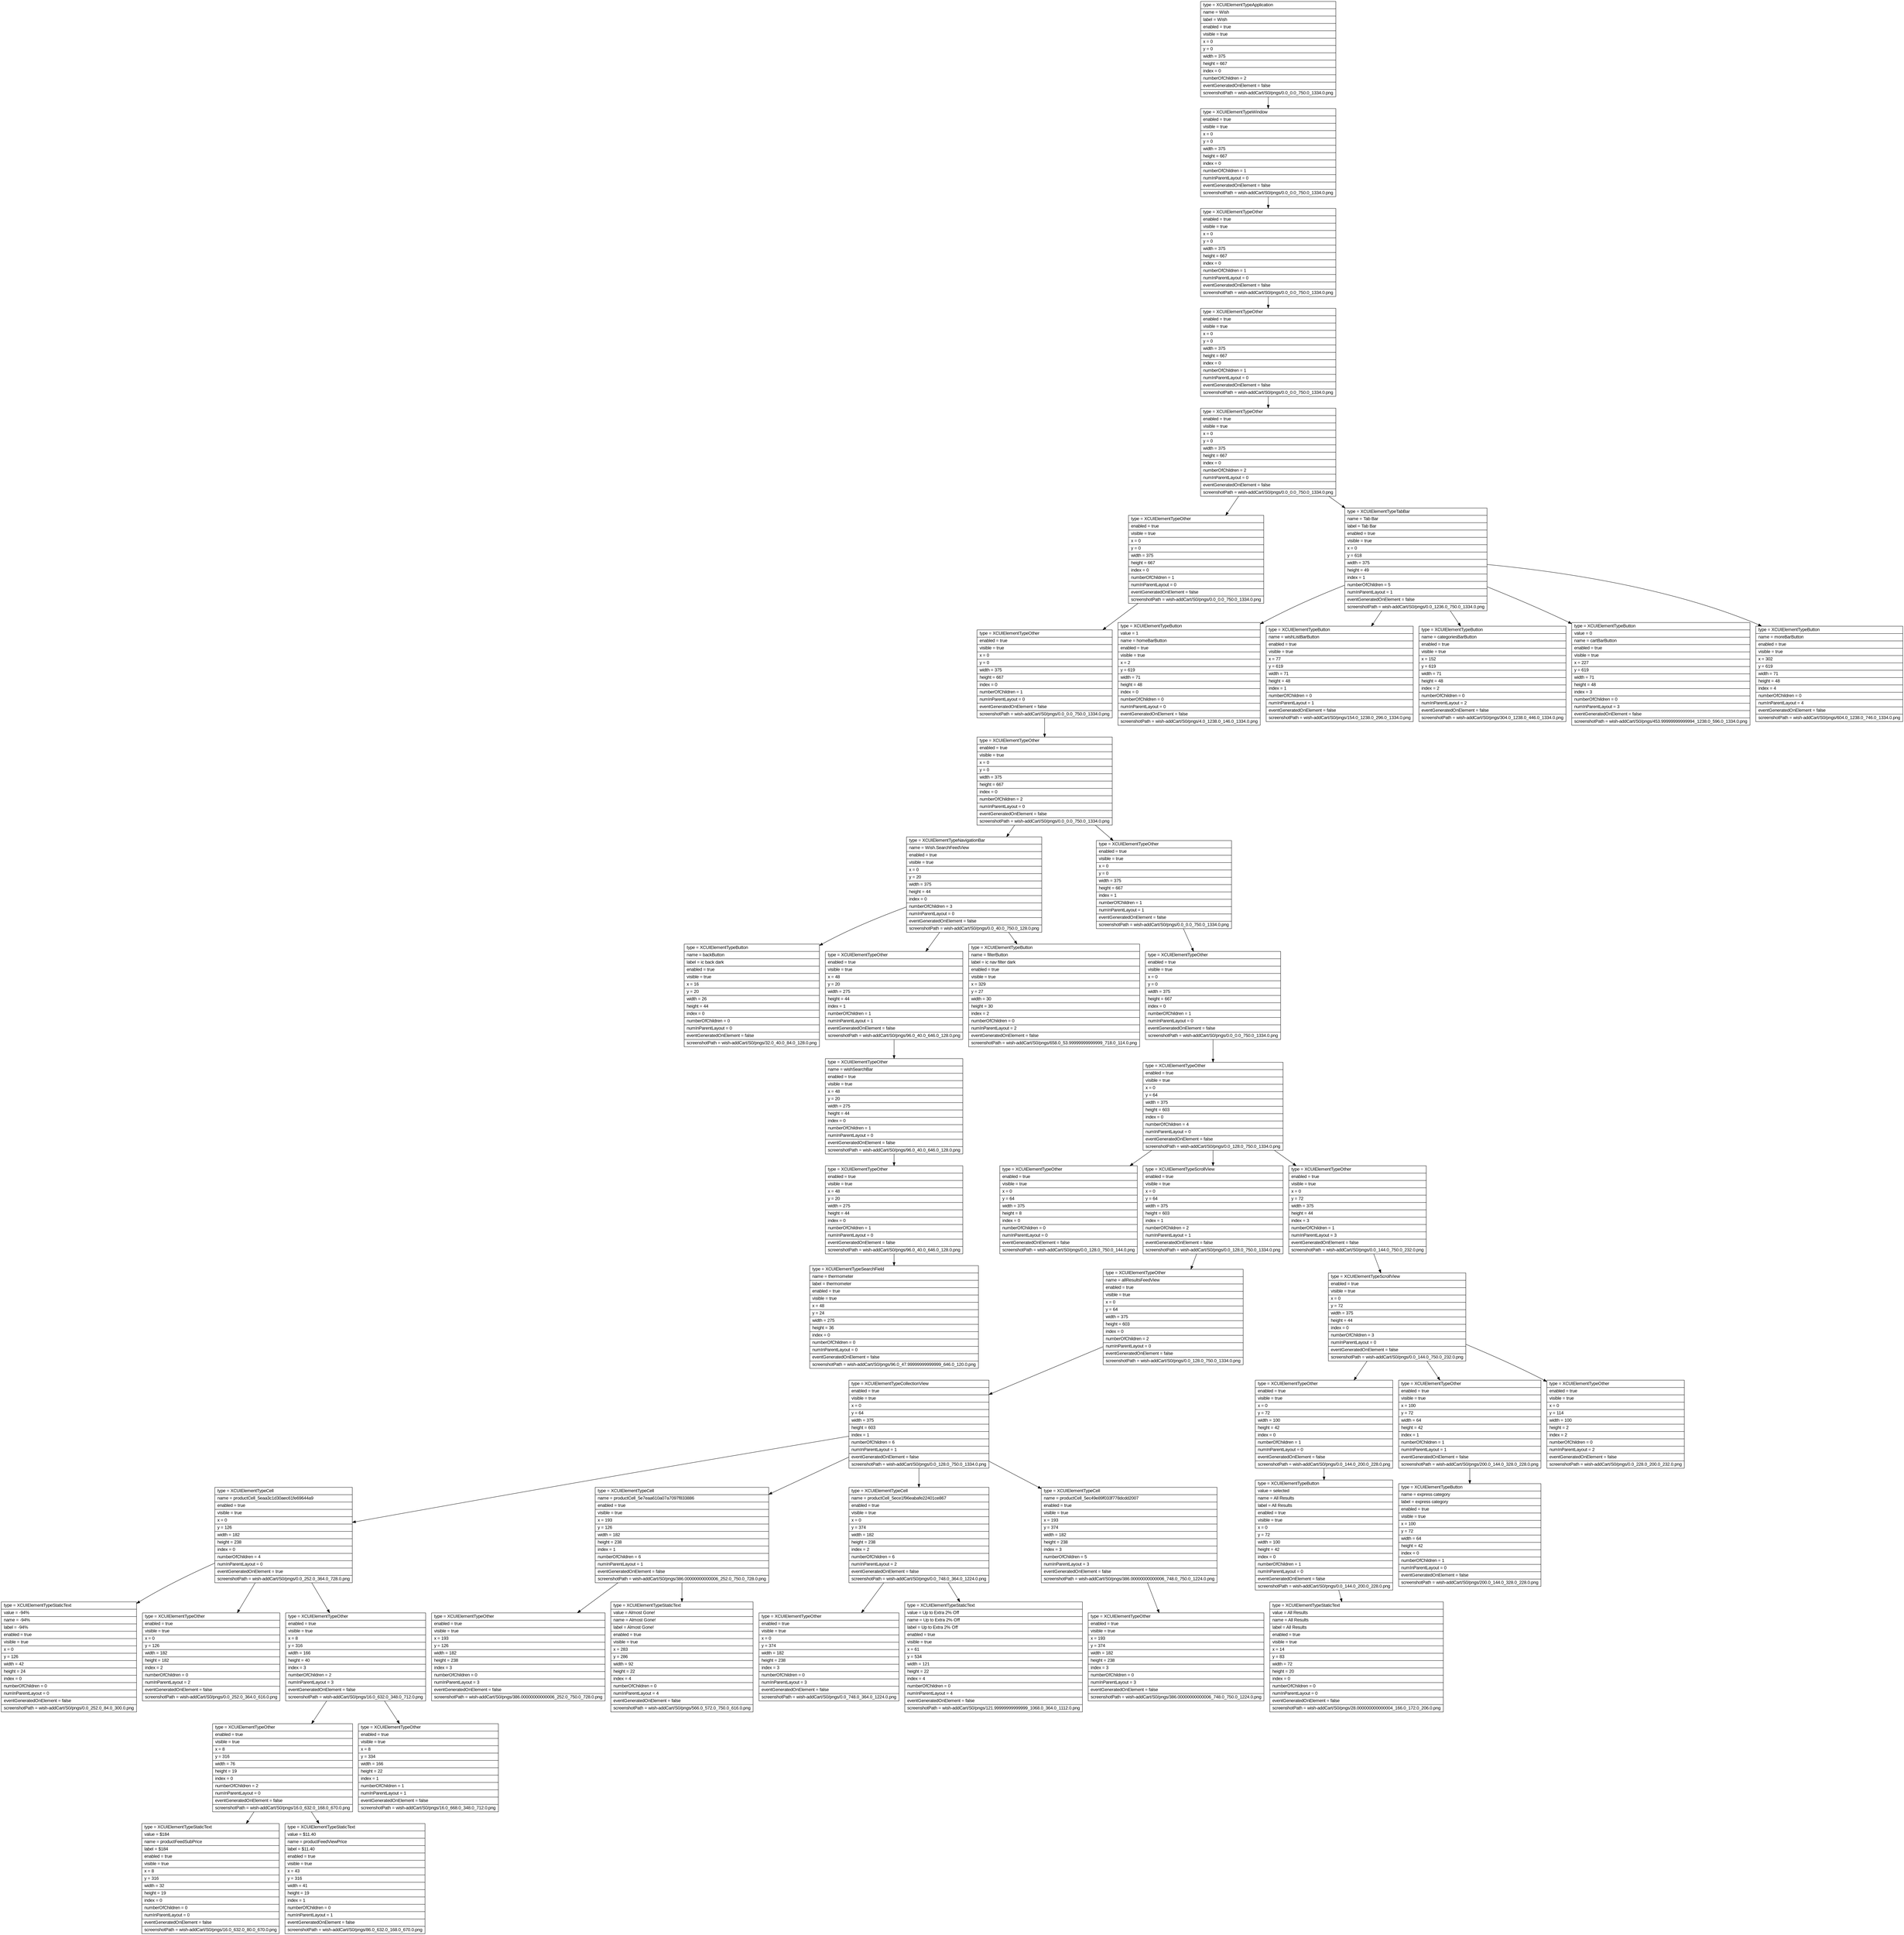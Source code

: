 digraph Layout {

	node [shape=record fontname=Arial];

	0	[label="{type = XCUIElementTypeApplication\l|name = Wish\l|label = Wish\l|enabled = true\l|visible = true\l|x = 0\l|y = 0\l|width = 375\l|height = 667\l|index = 0\l|numberOfChildren = 2\l|eventGeneratedOnElement = false \l|screenshotPath = wish-addCart/S0/pngs/0.0_0.0_750.0_1334.0.png\l}"]
	1	[label="{type = XCUIElementTypeWindow\l|enabled = true\l|visible = true\l|x = 0\l|y = 0\l|width = 375\l|height = 667\l|index = 0\l|numberOfChildren = 1\l|numInParentLayout = 0\l|eventGeneratedOnElement = false \l|screenshotPath = wish-addCart/S0/pngs/0.0_0.0_750.0_1334.0.png\l}"]
	2	[label="{type = XCUIElementTypeOther\l|enabled = true\l|visible = true\l|x = 0\l|y = 0\l|width = 375\l|height = 667\l|index = 0\l|numberOfChildren = 1\l|numInParentLayout = 0\l|eventGeneratedOnElement = false \l|screenshotPath = wish-addCart/S0/pngs/0.0_0.0_750.0_1334.0.png\l}"]
	3	[label="{type = XCUIElementTypeOther\l|enabled = true\l|visible = true\l|x = 0\l|y = 0\l|width = 375\l|height = 667\l|index = 0\l|numberOfChildren = 1\l|numInParentLayout = 0\l|eventGeneratedOnElement = false \l|screenshotPath = wish-addCart/S0/pngs/0.0_0.0_750.0_1334.0.png\l}"]
	4	[label="{type = XCUIElementTypeOther\l|enabled = true\l|visible = true\l|x = 0\l|y = 0\l|width = 375\l|height = 667\l|index = 0\l|numberOfChildren = 2\l|numInParentLayout = 0\l|eventGeneratedOnElement = false \l|screenshotPath = wish-addCart/S0/pngs/0.0_0.0_750.0_1334.0.png\l}"]
	5	[label="{type = XCUIElementTypeOther\l|enabled = true\l|visible = true\l|x = 0\l|y = 0\l|width = 375\l|height = 667\l|index = 0\l|numberOfChildren = 1\l|numInParentLayout = 0\l|eventGeneratedOnElement = false \l|screenshotPath = wish-addCart/S0/pngs/0.0_0.0_750.0_1334.0.png\l}"]
	6	[label="{type = XCUIElementTypeTabBar\l|name = Tab Bar\l|label = Tab Bar\l|enabled = true\l|visible = true\l|x = 0\l|y = 618\l|width = 375\l|height = 49\l|index = 1\l|numberOfChildren = 5\l|numInParentLayout = 1\l|eventGeneratedOnElement = false \l|screenshotPath = wish-addCart/S0/pngs/0.0_1236.0_750.0_1334.0.png\l}"]
	7	[label="{type = XCUIElementTypeOther\l|enabled = true\l|visible = true\l|x = 0\l|y = 0\l|width = 375\l|height = 667\l|index = 0\l|numberOfChildren = 1\l|numInParentLayout = 0\l|eventGeneratedOnElement = false \l|screenshotPath = wish-addCart/S0/pngs/0.0_0.0_750.0_1334.0.png\l}"]
	8	[label="{type = XCUIElementTypeButton\l|value = 1\l|name = homeBarButton\l|enabled = true\l|visible = true\l|x = 2\l|y = 619\l|width = 71\l|height = 48\l|index = 0\l|numberOfChildren = 0\l|numInParentLayout = 0\l|eventGeneratedOnElement = false \l|screenshotPath = wish-addCart/S0/pngs/4.0_1238.0_146.0_1334.0.png\l}"]
	9	[label="{type = XCUIElementTypeButton\l|name = wishListBarButton\l|enabled = true\l|visible = true\l|x = 77\l|y = 619\l|width = 71\l|height = 48\l|index = 1\l|numberOfChildren = 0\l|numInParentLayout = 1\l|eventGeneratedOnElement = false \l|screenshotPath = wish-addCart/S0/pngs/154.0_1238.0_296.0_1334.0.png\l}"]
	10	[label="{type = XCUIElementTypeButton\l|name = categoriesBarButton\l|enabled = true\l|visible = true\l|x = 152\l|y = 619\l|width = 71\l|height = 48\l|index = 2\l|numberOfChildren = 0\l|numInParentLayout = 2\l|eventGeneratedOnElement = false \l|screenshotPath = wish-addCart/S0/pngs/304.0_1238.0_446.0_1334.0.png\l}"]
	11	[label="{type = XCUIElementTypeButton\l|value = 0\l|name = cartBarButton\l|enabled = true\l|visible = true\l|x = 227\l|y = 619\l|width = 71\l|height = 48\l|index = 3\l|numberOfChildren = 0\l|numInParentLayout = 3\l|eventGeneratedOnElement = false \l|screenshotPath = wish-addCart/S0/pngs/453.99999999999994_1238.0_596.0_1334.0.png\l}"]
	12	[label="{type = XCUIElementTypeButton\l|name = moreBarButton\l|enabled = true\l|visible = true\l|x = 302\l|y = 619\l|width = 71\l|height = 48\l|index = 4\l|numberOfChildren = 0\l|numInParentLayout = 4\l|eventGeneratedOnElement = false \l|screenshotPath = wish-addCart/S0/pngs/604.0_1238.0_746.0_1334.0.png\l}"]
	13	[label="{type = XCUIElementTypeOther\l|enabled = true\l|visible = true\l|x = 0\l|y = 0\l|width = 375\l|height = 667\l|index = 0\l|numberOfChildren = 2\l|numInParentLayout = 0\l|eventGeneratedOnElement = false \l|screenshotPath = wish-addCart/S0/pngs/0.0_0.0_750.0_1334.0.png\l}"]
	14	[label="{type = XCUIElementTypeNavigationBar\l|name = Wish.SearchFeedView\l|enabled = true\l|visible = true\l|x = 0\l|y = 20\l|width = 375\l|height = 44\l|index = 0\l|numberOfChildren = 3\l|numInParentLayout = 0\l|eventGeneratedOnElement = false \l|screenshotPath = wish-addCart/S0/pngs/0.0_40.0_750.0_128.0.png\l}"]
	15	[label="{type = XCUIElementTypeOther\l|enabled = true\l|visible = true\l|x = 0\l|y = 0\l|width = 375\l|height = 667\l|index = 1\l|numberOfChildren = 1\l|numInParentLayout = 1\l|eventGeneratedOnElement = false \l|screenshotPath = wish-addCart/S0/pngs/0.0_0.0_750.0_1334.0.png\l}"]
	16	[label="{type = XCUIElementTypeButton\l|name = backButton\l|label = ic back dark\l|enabled = true\l|visible = true\l|x = 16\l|y = 20\l|width = 26\l|height = 44\l|index = 0\l|numberOfChildren = 0\l|numInParentLayout = 0\l|eventGeneratedOnElement = false \l|screenshotPath = wish-addCart/S0/pngs/32.0_40.0_84.0_128.0.png\l}"]
	17	[label="{type = XCUIElementTypeOther\l|enabled = true\l|visible = true\l|x = 48\l|y = 20\l|width = 275\l|height = 44\l|index = 1\l|numberOfChildren = 1\l|numInParentLayout = 1\l|eventGeneratedOnElement = false \l|screenshotPath = wish-addCart/S0/pngs/96.0_40.0_646.0_128.0.png\l}"]
	18	[label="{type = XCUIElementTypeButton\l|name = filterButton\l|label = ic nav filter dark\l|enabled = true\l|visible = true\l|x = 329\l|y = 27\l|width = 30\l|height = 30\l|index = 2\l|numberOfChildren = 0\l|numInParentLayout = 2\l|eventGeneratedOnElement = false \l|screenshotPath = wish-addCart/S0/pngs/658.0_53.99999999999999_718.0_114.0.png\l}"]
	19	[label="{type = XCUIElementTypeOther\l|enabled = true\l|visible = true\l|x = 0\l|y = 0\l|width = 375\l|height = 667\l|index = 0\l|numberOfChildren = 1\l|numInParentLayout = 0\l|eventGeneratedOnElement = false \l|screenshotPath = wish-addCart/S0/pngs/0.0_0.0_750.0_1334.0.png\l}"]
	20	[label="{type = XCUIElementTypeOther\l|name = wishSearchBar\l|enabled = true\l|visible = true\l|x = 48\l|y = 20\l|width = 275\l|height = 44\l|index = 0\l|numberOfChildren = 1\l|numInParentLayout = 0\l|eventGeneratedOnElement = false \l|screenshotPath = wish-addCart/S0/pngs/96.0_40.0_646.0_128.0.png\l}"]
	21	[label="{type = XCUIElementTypeOther\l|enabled = true\l|visible = true\l|x = 0\l|y = 64\l|width = 375\l|height = 603\l|index = 0\l|numberOfChildren = 4\l|numInParentLayout = 0\l|eventGeneratedOnElement = false \l|screenshotPath = wish-addCart/S0/pngs/0.0_128.0_750.0_1334.0.png\l}"]
	22	[label="{type = XCUIElementTypeOther\l|enabled = true\l|visible = true\l|x = 48\l|y = 20\l|width = 275\l|height = 44\l|index = 0\l|numberOfChildren = 1\l|numInParentLayout = 0\l|eventGeneratedOnElement = false \l|screenshotPath = wish-addCart/S0/pngs/96.0_40.0_646.0_128.0.png\l}"]
	23	[label="{type = XCUIElementTypeOther\l|enabled = true\l|visible = true\l|x = 0\l|y = 64\l|width = 375\l|height = 8\l|index = 0\l|numberOfChildren = 0\l|numInParentLayout = 0\l|eventGeneratedOnElement = false \l|screenshotPath = wish-addCart/S0/pngs/0.0_128.0_750.0_144.0.png\l}"]
	24	[label="{type = XCUIElementTypeScrollView\l|enabled = true\l|visible = true\l|x = 0\l|y = 64\l|width = 375\l|height = 603\l|index = 1\l|numberOfChildren = 2\l|numInParentLayout = 1\l|eventGeneratedOnElement = false \l|screenshotPath = wish-addCart/S0/pngs/0.0_128.0_750.0_1334.0.png\l}"]
	25	[label="{type = XCUIElementTypeOther\l|enabled = true\l|visible = true\l|x = 0\l|y = 72\l|width = 375\l|height = 44\l|index = 3\l|numberOfChildren = 1\l|numInParentLayout = 3\l|eventGeneratedOnElement = false \l|screenshotPath = wish-addCart/S0/pngs/0.0_144.0_750.0_232.0.png\l}"]
	26	[label="{type = XCUIElementTypeSearchField\l|name = thermometer\l|label = thermometer\l|enabled = true\l|visible = true\l|x = 48\l|y = 24\l|width = 275\l|height = 36\l|index = 0\l|numberOfChildren = 0\l|numInParentLayout = 0\l|eventGeneratedOnElement = false \l|screenshotPath = wish-addCart/S0/pngs/96.0_47.99999999999999_646.0_120.0.png\l}"]
	27	[label="{type = XCUIElementTypeOther\l|name = allResultsFeedView\l|enabled = true\l|visible = true\l|x = 0\l|y = 64\l|width = 375\l|height = 603\l|index = 0\l|numberOfChildren = 2\l|numInParentLayout = 0\l|eventGeneratedOnElement = false \l|screenshotPath = wish-addCart/S0/pngs/0.0_128.0_750.0_1334.0.png\l}"]
	28	[label="{type = XCUIElementTypeScrollView\l|enabled = true\l|visible = true\l|x = 0\l|y = 72\l|width = 375\l|height = 44\l|index = 0\l|numberOfChildren = 3\l|numInParentLayout = 0\l|eventGeneratedOnElement = false \l|screenshotPath = wish-addCart/S0/pngs/0.0_144.0_750.0_232.0.png\l}"]
	29	[label="{type = XCUIElementTypeCollectionView\l|enabled = true\l|visible = true\l|x = 0\l|y = 64\l|width = 375\l|height = 603\l|index = 1\l|numberOfChildren = 6\l|numInParentLayout = 1\l|eventGeneratedOnElement = false \l|screenshotPath = wish-addCart/S0/pngs/0.0_128.0_750.0_1334.0.png\l}"]
	30	[label="{type = XCUIElementTypeOther\l|enabled = true\l|visible = true\l|x = 0\l|y = 72\l|width = 100\l|height = 42\l|index = 0\l|numberOfChildren = 1\l|numInParentLayout = 0\l|eventGeneratedOnElement = false \l|screenshotPath = wish-addCart/S0/pngs/0.0_144.0_200.0_228.0.png\l}"]
	31	[label="{type = XCUIElementTypeOther\l|enabled = true\l|visible = true\l|x = 100\l|y = 72\l|width = 64\l|height = 42\l|index = 1\l|numberOfChildren = 1\l|numInParentLayout = 1\l|eventGeneratedOnElement = false \l|screenshotPath = wish-addCart/S0/pngs/200.0_144.0_328.0_228.0.png\l}"]
	32	[label="{type = XCUIElementTypeOther\l|enabled = true\l|visible = true\l|x = 0\l|y = 114\l|width = 100\l|height = 2\l|index = 2\l|numberOfChildren = 0\l|numInParentLayout = 2\l|eventGeneratedOnElement = false \l|screenshotPath = wish-addCart/S0/pngs/0.0_228.0_200.0_232.0.png\l}"]
	33	[label="{type = XCUIElementTypeCell\l|name = productCell_5eaa3c1d30aec61fe69644a9\l|enabled = true\l|visible = true\l|x = 0\l|y = 126\l|width = 182\l|height = 238\l|index = 0\l|numberOfChildren = 4\l|numInParentLayout = 0\l|eventGeneratedOnElement = true \l|screenshotPath = wish-addCart/S0/pngs/0.0_252.0_364.0_728.0.png\l}"]
	34	[label="{type = XCUIElementTypeCell\l|name = productCell_5e7eaa610a07a7097f833886\l|enabled = true\l|visible = true\l|x = 193\l|y = 126\l|width = 182\l|height = 238\l|index = 1\l|numberOfChildren = 6\l|numInParentLayout = 1\l|eventGeneratedOnElement = false \l|screenshotPath = wish-addCart/S0/pngs/386.00000000000006_252.0_750.0_728.0.png\l}"]
	35	[label="{type = XCUIElementTypeCell\l|name = productCell_5ece1f96eabafe22401ce867\l|enabled = true\l|visible = true\l|x = 0\l|y = 374\l|width = 182\l|height = 238\l|index = 2\l|numberOfChildren = 6\l|numInParentLayout = 2\l|eventGeneratedOnElement = false \l|screenshotPath = wish-addCart/S0/pngs/0.0_748.0_364.0_1224.0.png\l}"]
	36	[label="{type = XCUIElementTypeCell\l|name = productCell_5ec49e89f033f778dcdd2007\l|enabled = true\l|visible = true\l|x = 193\l|y = 374\l|width = 182\l|height = 238\l|index = 3\l|numberOfChildren = 5\l|numInParentLayout = 3\l|eventGeneratedOnElement = false \l|screenshotPath = wish-addCart/S0/pngs/386.00000000000006_748.0_750.0_1224.0.png\l}"]
	37	[label="{type = XCUIElementTypeButton\l|value = selected\l|name = All Results\l|label = All Results\l|enabled = true\l|visible = true\l|x = 0\l|y = 72\l|width = 100\l|height = 42\l|index = 0\l|numberOfChildren = 1\l|numInParentLayout = 0\l|eventGeneratedOnElement = false \l|screenshotPath = wish-addCart/S0/pngs/0.0_144.0_200.0_228.0.png\l}"]
	38	[label="{type = XCUIElementTypeButton\l|name = express category\l|label = express category\l|enabled = true\l|visible = true\l|x = 100\l|y = 72\l|width = 64\l|height = 42\l|index = 0\l|numberOfChildren = 1\l|numInParentLayout = 0\l|eventGeneratedOnElement = false \l|screenshotPath = wish-addCart/S0/pngs/200.0_144.0_328.0_228.0.png\l}"]
	39	[label="{type = XCUIElementTypeStaticText\l|value = -94%\l|name = -94%\l|label = -94%\l|enabled = true\l|visible = true\l|x = 0\l|y = 126\l|width = 42\l|height = 24\l|index = 0\l|numberOfChildren = 0\l|numInParentLayout = 0\l|eventGeneratedOnElement = false \l|screenshotPath = wish-addCart/S0/pngs/0.0_252.0_84.0_300.0.png\l}"]
	40	[label="{type = XCUIElementTypeOther\l|enabled = true\l|visible = true\l|x = 0\l|y = 126\l|width = 182\l|height = 182\l|index = 2\l|numberOfChildren = 0\l|numInParentLayout = 2\l|eventGeneratedOnElement = false \l|screenshotPath = wish-addCart/S0/pngs/0.0_252.0_364.0_616.0.png\l}"]
	41	[label="{type = XCUIElementTypeOther\l|enabled = true\l|visible = true\l|x = 8\l|y = 316\l|width = 166\l|height = 40\l|index = 3\l|numberOfChildren = 2\l|numInParentLayout = 3\l|eventGeneratedOnElement = false \l|screenshotPath = wish-addCart/S0/pngs/16.0_632.0_348.0_712.0.png\l}"]
	42	[label="{type = XCUIElementTypeOther\l|enabled = true\l|visible = true\l|x = 193\l|y = 126\l|width = 182\l|height = 238\l|index = 3\l|numberOfChildren = 0\l|numInParentLayout = 3\l|eventGeneratedOnElement = false \l|screenshotPath = wish-addCart/S0/pngs/386.00000000000006_252.0_750.0_728.0.png\l}"]
	43	[label="{type = XCUIElementTypeStaticText\l|value = Almost Gone!\l|name = Almost Gone!\l|label = Almost Gone!\l|enabled = true\l|visible = true\l|x = 283\l|y = 286\l|width = 92\l|height = 22\l|index = 4\l|numberOfChildren = 0\l|numInParentLayout = 4\l|eventGeneratedOnElement = false \l|screenshotPath = wish-addCart/S0/pngs/566.0_572.0_750.0_616.0.png\l}"]
	44	[label="{type = XCUIElementTypeOther\l|enabled = true\l|visible = true\l|x = 0\l|y = 374\l|width = 182\l|height = 238\l|index = 3\l|numberOfChildren = 0\l|numInParentLayout = 3\l|eventGeneratedOnElement = false \l|screenshotPath = wish-addCart/S0/pngs/0.0_748.0_364.0_1224.0.png\l}"]
	45	[label="{type = XCUIElementTypeStaticText\l|value = Up to Extra 2% Off\l|name = Up to Extra 2% Off\l|label = Up to Extra 2% Off\l|enabled = true\l|visible = true\l|x = 61\l|y = 534\l|width = 121\l|height = 22\l|index = 4\l|numberOfChildren = 0\l|numInParentLayout = 4\l|eventGeneratedOnElement = false \l|screenshotPath = wish-addCart/S0/pngs/121.99999999999999_1068.0_364.0_1112.0.png\l}"]
	46	[label="{type = XCUIElementTypeOther\l|enabled = true\l|visible = true\l|x = 193\l|y = 374\l|width = 182\l|height = 238\l|index = 3\l|numberOfChildren = 0\l|numInParentLayout = 3\l|eventGeneratedOnElement = false \l|screenshotPath = wish-addCart/S0/pngs/386.00000000000006_748.0_750.0_1224.0.png\l}"]
	47	[label="{type = XCUIElementTypeStaticText\l|value = All Results\l|name = All Results\l|label = All Results\l|enabled = true\l|visible = true\l|x = 14\l|y = 83\l|width = 72\l|height = 20\l|index = 0\l|numberOfChildren = 0\l|numInParentLayout = 0\l|eventGeneratedOnElement = false \l|screenshotPath = wish-addCart/S0/pngs/28.000000000000004_166.0_172.0_206.0.png\l}"]
	48	[label="{type = XCUIElementTypeOther\l|enabled = true\l|visible = true\l|x = 8\l|y = 316\l|width = 76\l|height = 19\l|index = 0\l|numberOfChildren = 2\l|numInParentLayout = 0\l|eventGeneratedOnElement = false \l|screenshotPath = wish-addCart/S0/pngs/16.0_632.0_168.0_670.0.png\l}"]
	49	[label="{type = XCUIElementTypeOther\l|enabled = true\l|visible = true\l|x = 8\l|y = 334\l|width = 166\l|height = 22\l|index = 1\l|numberOfChildren = 1\l|numInParentLayout = 1\l|eventGeneratedOnElement = false \l|screenshotPath = wish-addCart/S0/pngs/16.0_668.0_348.0_712.0.png\l}"]
	50	[label="{type = XCUIElementTypeStaticText\l|value = $184\l|name = productFeedSubPrice\l|label = $184\l|enabled = true\l|visible = true\l|x = 8\l|y = 316\l|width = 32\l|height = 19\l|index = 0\l|numberOfChildren = 0\l|numInParentLayout = 0\l|eventGeneratedOnElement = false \l|screenshotPath = wish-addCart/S0/pngs/16.0_632.0_80.0_670.0.png\l}"]
	51	[label="{type = XCUIElementTypeStaticText\l|value = $11.40\l|name = productFeedViewPrice\l|label = $11.40\l|enabled = true\l|visible = true\l|x = 43\l|y = 316\l|width = 41\l|height = 19\l|index = 1\l|numberOfChildren = 0\l|numInParentLayout = 1\l|eventGeneratedOnElement = false \l|screenshotPath = wish-addCart/S0/pngs/86.0_632.0_168.0_670.0.png\l}"]


	0 -> 1
	1 -> 2
	2 -> 3
	3 -> 4
	4 -> 5
	4 -> 6
	5 -> 7
	6 -> 8
	6 -> 9
	6 -> 10
	6 -> 11
	6 -> 12
	7 -> 13
	13 -> 14
	13 -> 15
	14 -> 16
	14 -> 17
	14 -> 18
	15 -> 19
	17 -> 20
	19 -> 21
	20 -> 22
	21 -> 23
	21 -> 24
	21 -> 25
	22 -> 26
	24 -> 27
	25 -> 28
	27 -> 29
	28 -> 30
	28 -> 31
	28 -> 32
	29 -> 33
	29 -> 34
	29 -> 35
	29 -> 36
	30 -> 37
	31 -> 38
	33 -> 39
	33 -> 40
	33 -> 41
	34 -> 42
	34 -> 43
	35 -> 44
	35 -> 45
	36 -> 46
	37 -> 47
	41 -> 48
	41 -> 49
	48 -> 50
	48 -> 51


}
